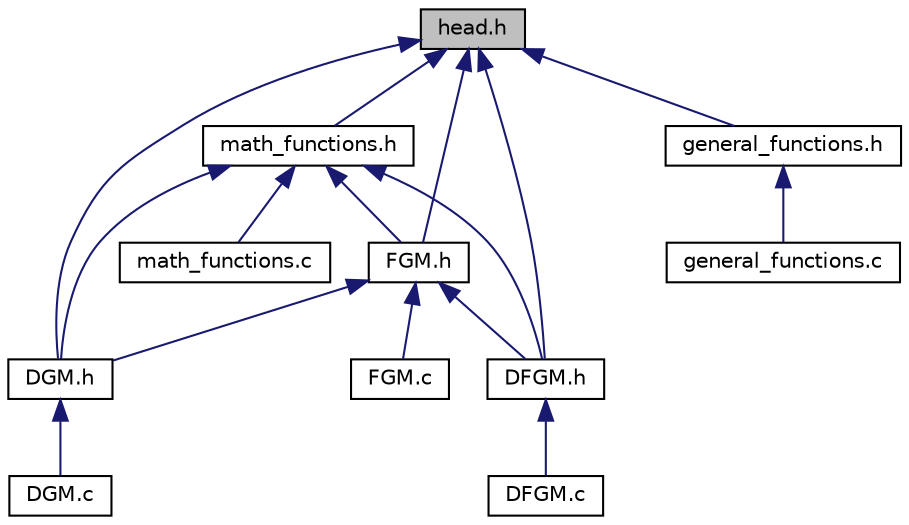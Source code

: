 digraph "head.h"
{
  edge [fontname="Helvetica",fontsize="10",labelfontname="Helvetica",labelfontsize="10"];
  node [fontname="Helvetica",fontsize="10",shape=record];
  Node1 [label="head.h",height=0.2,width=0.4,color="black", fillcolor="grey75", style="filled" fontcolor="black"];
  Node1 -> Node2 [dir="back",color="midnightblue",fontsize="10",style="solid",fontname="Helvetica"];
  Node2 [label="DFGM.h",height=0.2,width=0.4,color="black", fillcolor="white", style="filled",URL="$df/d86/a00012.html"];
  Node2 -> Node3 [dir="back",color="midnightblue",fontsize="10",style="solid",fontname="Helvetica"];
  Node3 [label="DFGM.c",height=0.2,width=0.4,color="black", fillcolor="white", style="filled",URL="$da/d45/a00011.html"];
  Node1 -> Node4 [dir="back",color="midnightblue",fontsize="10",style="solid",fontname="Helvetica"];
  Node4 [label="math_functions.h",height=0.2,width=0.4,color="black", fillcolor="white", style="filled",URL="$de/d11/a00021.html"];
  Node4 -> Node2 [dir="back",color="midnightblue",fontsize="10",style="solid",fontname="Helvetica"];
  Node4 -> Node5 [dir="back",color="midnightblue",fontsize="10",style="solid",fontname="Helvetica"];
  Node5 [label="FGM.h",height=0.2,width=0.4,color="black", fillcolor="white", style="filled",URL="$d7/d7a/a00016.html"];
  Node5 -> Node2 [dir="back",color="midnightblue",fontsize="10",style="solid",fontname="Helvetica"];
  Node5 -> Node6 [dir="back",color="midnightblue",fontsize="10",style="solid",fontname="Helvetica"];
  Node6 [label="DGM.h",height=0.2,width=0.4,color="black", fillcolor="white", style="filled",URL="$d2/de7/a00014.html"];
  Node6 -> Node7 [dir="back",color="midnightblue",fontsize="10",style="solid",fontname="Helvetica"];
  Node7 [label="DGM.c",height=0.2,width=0.4,color="black", fillcolor="white", style="filled",URL="$d7/dd4/a00013.html"];
  Node5 -> Node8 [dir="back",color="midnightblue",fontsize="10",style="solid",fontname="Helvetica"];
  Node8 [label="FGM.c",height=0.2,width=0.4,color="black", fillcolor="white", style="filled",URL="$dd/d1b/a00015.html"];
  Node4 -> Node6 [dir="back",color="midnightblue",fontsize="10",style="solid",fontname="Helvetica"];
  Node4 -> Node9 [dir="back",color="midnightblue",fontsize="10",style="solid",fontname="Helvetica"];
  Node9 [label="math_functions.c",height=0.2,width=0.4,color="black", fillcolor="white", style="filled",URL="$db/db2/a00020.html"];
  Node1 -> Node5 [dir="back",color="midnightblue",fontsize="10",style="solid",fontname="Helvetica"];
  Node1 -> Node6 [dir="back",color="midnightblue",fontsize="10",style="solid",fontname="Helvetica"];
  Node1 -> Node10 [dir="back",color="midnightblue",fontsize="10",style="solid",fontname="Helvetica"];
  Node10 [label="general_functions.h",height=0.2,width=0.4,color="black", fillcolor="white", style="filled",URL="$d1/d2b/a00018.html"];
  Node10 -> Node11 [dir="back",color="midnightblue",fontsize="10",style="solid",fontname="Helvetica"];
  Node11 [label="general_functions.c",height=0.2,width=0.4,color="black", fillcolor="white", style="filled",URL="$d4/d51/a00017.html"];
}
